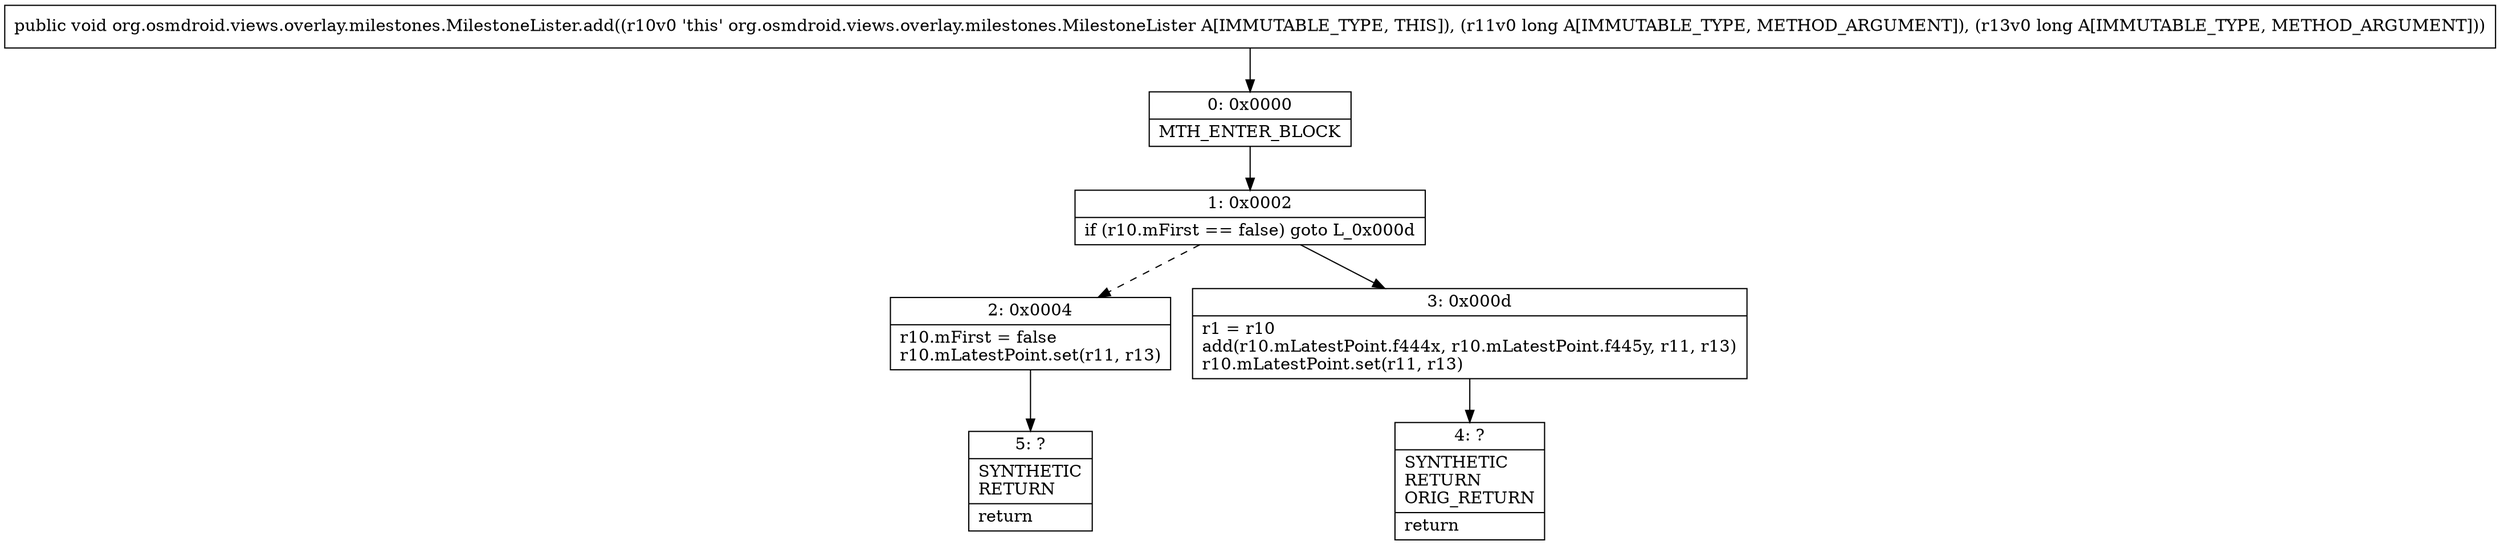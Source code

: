 digraph "CFG fororg.osmdroid.views.overlay.milestones.MilestoneLister.add(JJ)V" {
Node_0 [shape=record,label="{0\:\ 0x0000|MTH_ENTER_BLOCK\l}"];
Node_1 [shape=record,label="{1\:\ 0x0002|if (r10.mFirst == false) goto L_0x000d\l}"];
Node_2 [shape=record,label="{2\:\ 0x0004|r10.mFirst = false\lr10.mLatestPoint.set(r11, r13)\l}"];
Node_3 [shape=record,label="{3\:\ 0x000d|r1 = r10\ladd(r10.mLatestPoint.f444x, r10.mLatestPoint.f445y, r11, r13)\lr10.mLatestPoint.set(r11, r13)\l}"];
Node_4 [shape=record,label="{4\:\ ?|SYNTHETIC\lRETURN\lORIG_RETURN\l|return\l}"];
Node_5 [shape=record,label="{5\:\ ?|SYNTHETIC\lRETURN\l|return\l}"];
MethodNode[shape=record,label="{public void org.osmdroid.views.overlay.milestones.MilestoneLister.add((r10v0 'this' org.osmdroid.views.overlay.milestones.MilestoneLister A[IMMUTABLE_TYPE, THIS]), (r11v0 long A[IMMUTABLE_TYPE, METHOD_ARGUMENT]), (r13v0 long A[IMMUTABLE_TYPE, METHOD_ARGUMENT])) }"];
MethodNode -> Node_0;
Node_0 -> Node_1;
Node_1 -> Node_2[style=dashed];
Node_1 -> Node_3;
Node_2 -> Node_5;
Node_3 -> Node_4;
}


